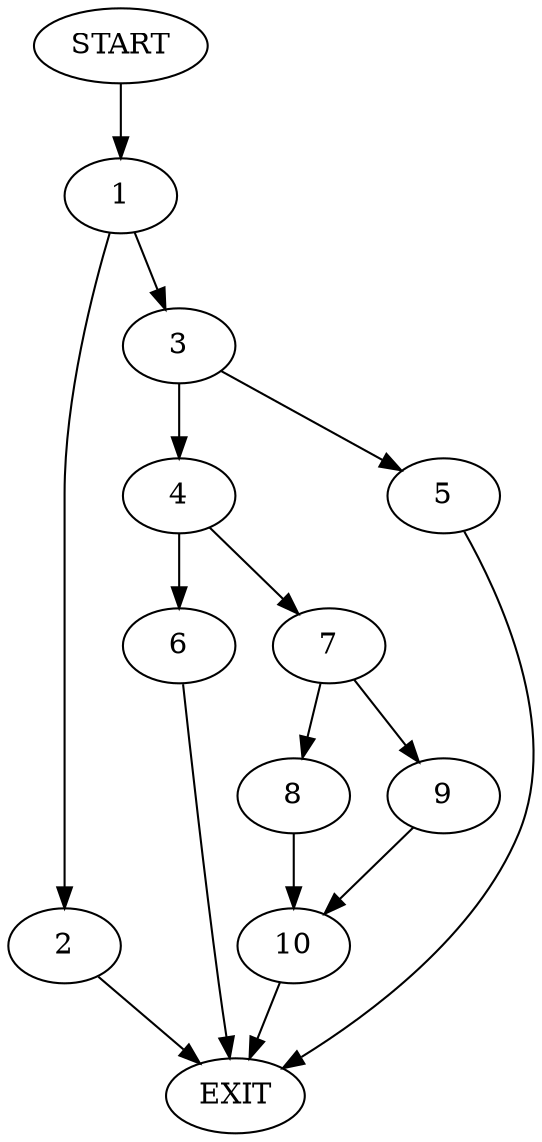digraph {
0 [label="START"]
11 [label="EXIT"]
0 -> 1
1 -> 2
1 -> 3
3 -> 4
3 -> 5
2 -> 11
4 -> 6
4 -> 7
5 -> 11
7 -> 8
7 -> 9
6 -> 11
8 -> 10
9 -> 10
10 -> 11
}
